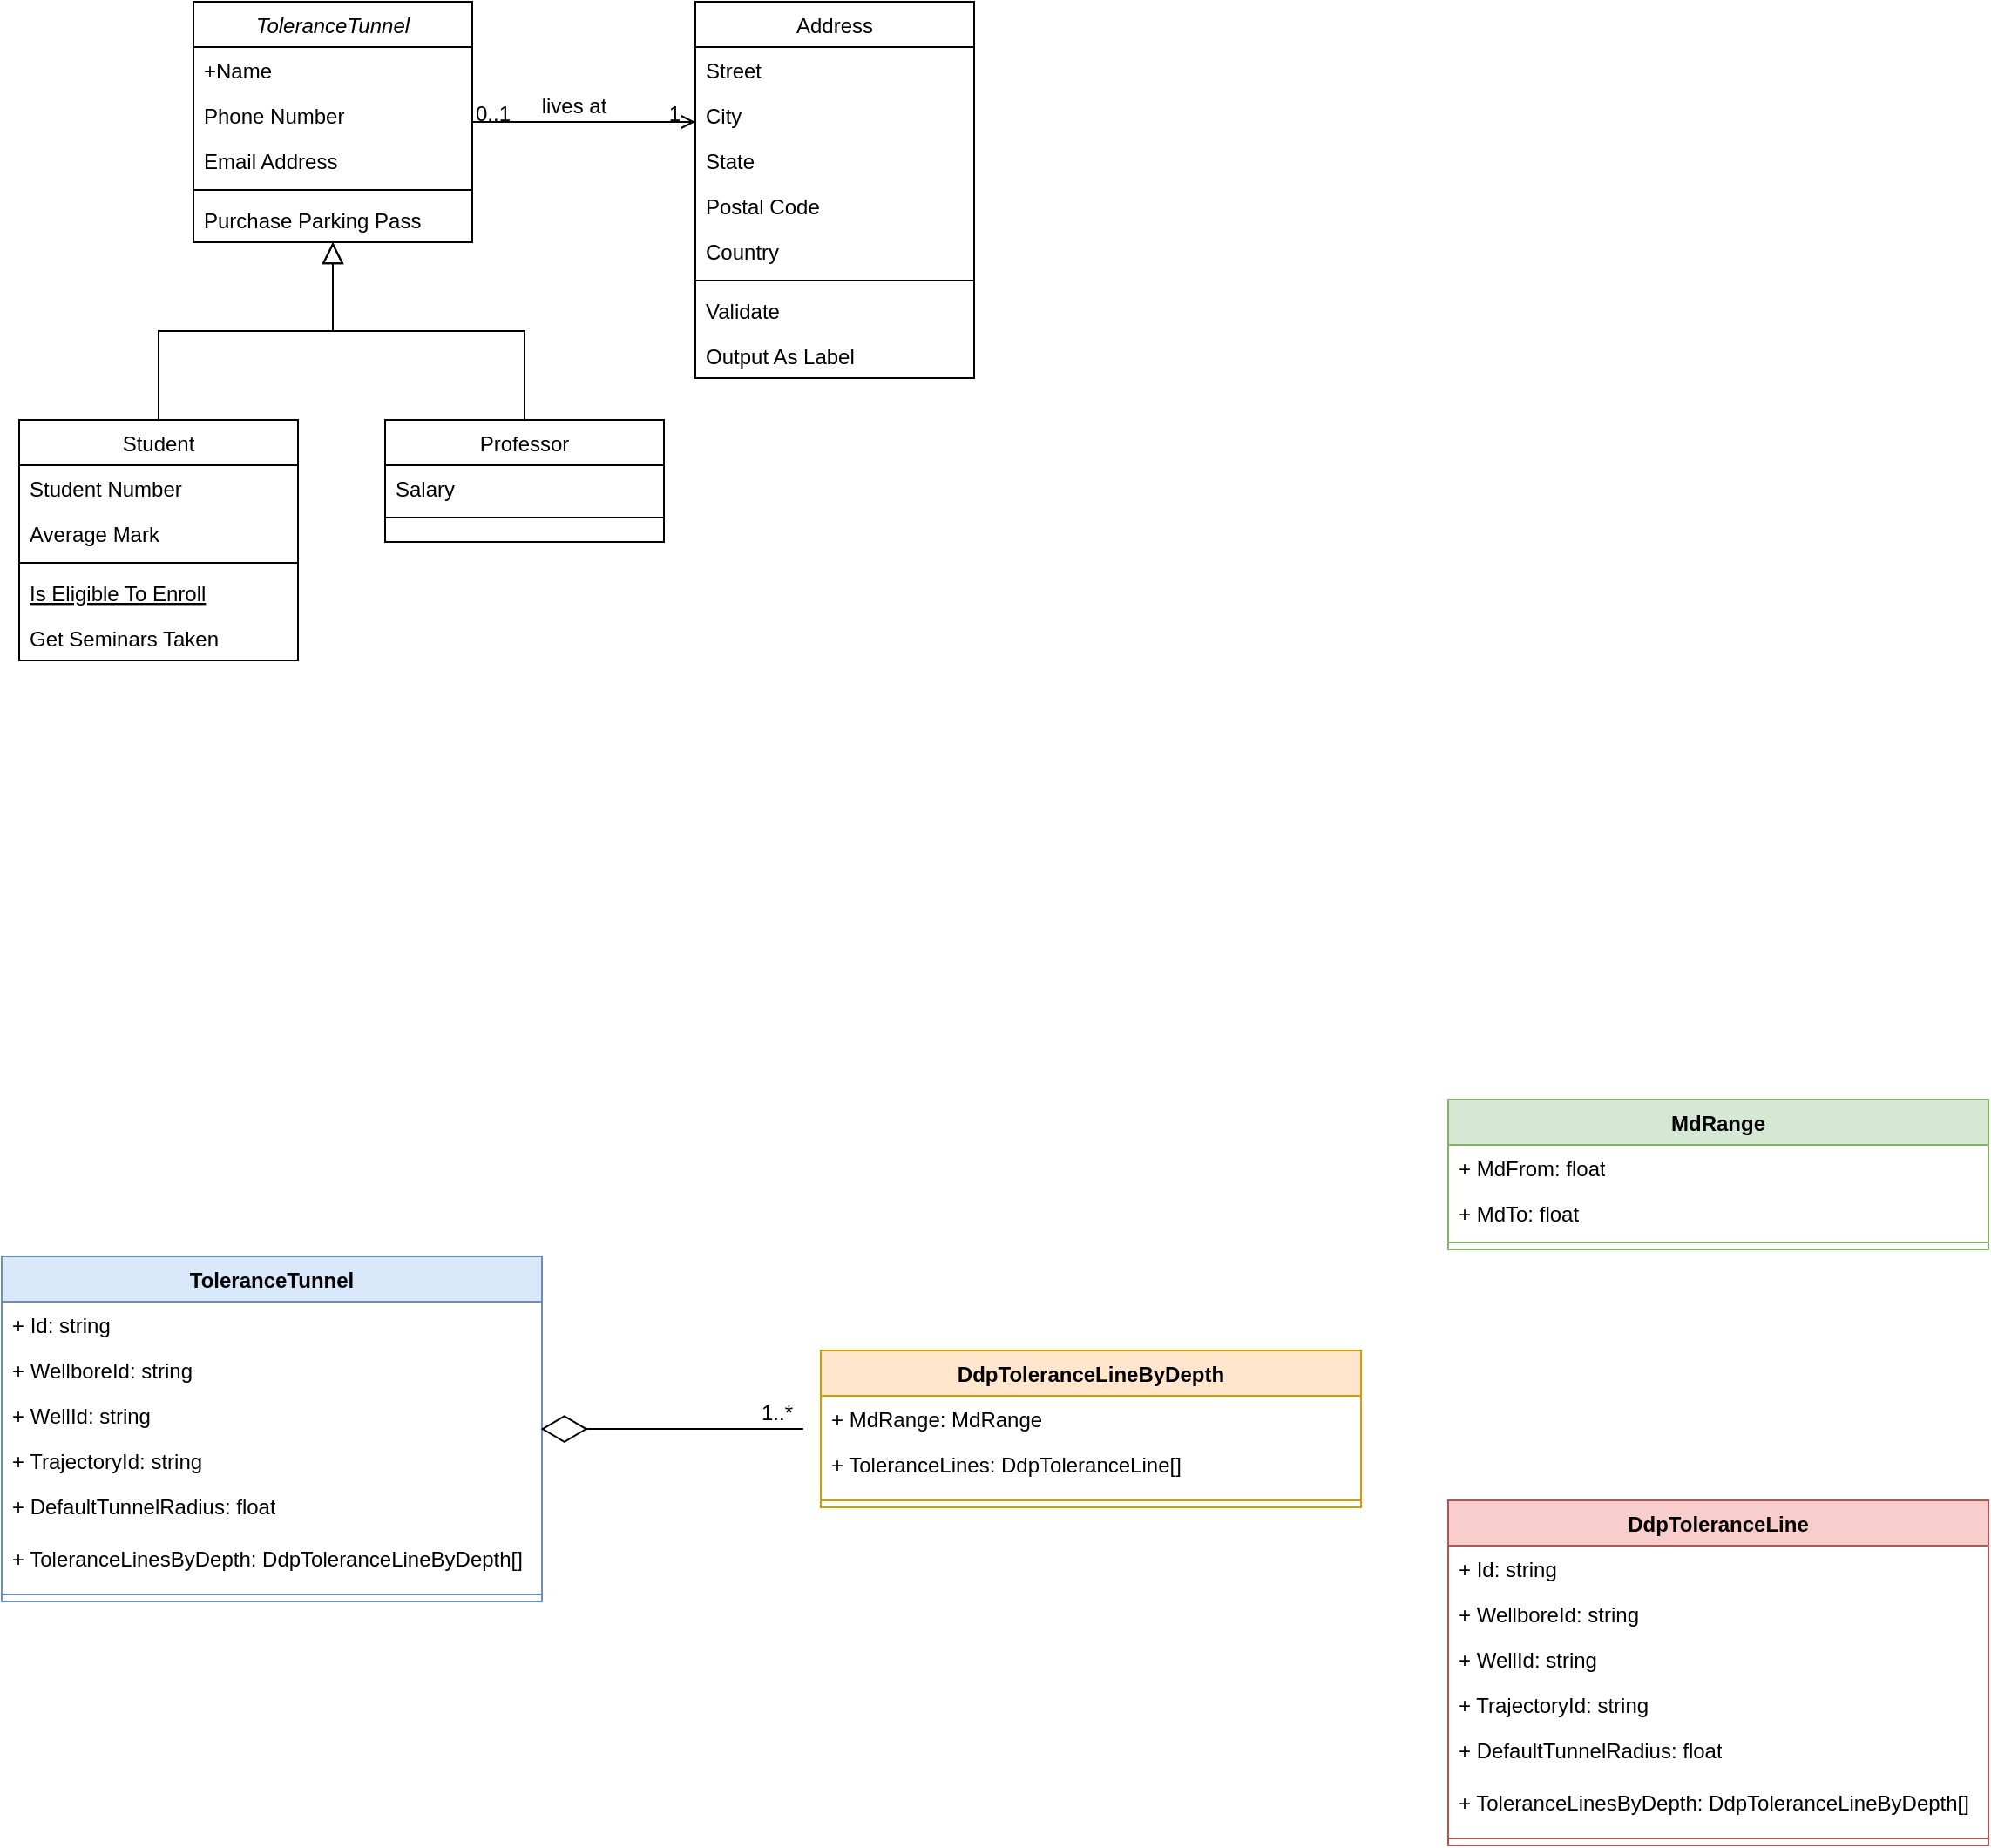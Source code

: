 <mxfile version="24.7.0" type="github">
  <diagram name="Page-1" id="SDHUjwgeJsBEM07UFrrE">
    <mxGraphModel dx="934" dy="539" grid="1" gridSize="10" guides="1" tooltips="1" connect="1" arrows="1" fold="1" page="1" pageScale="1" pageWidth="850" pageHeight="1100" math="0" shadow="0">
      <root>
        <mxCell id="0" />
        <mxCell id="1" parent="0" />
        <mxCell id="ETATzE8KKVZN9ZIXHdRA-3" value="ToleranceTunnel" style="swimlane;fontStyle=2;align=center;verticalAlign=top;childLayout=stackLayout;horizontal=1;startSize=26;horizontalStack=0;resizeParent=1;resizeLast=0;collapsible=1;marginBottom=0;rounded=0;shadow=0;strokeWidth=1;" vertex="1" parent="1">
          <mxGeometry x="120" y="20" width="160" height="138" as="geometry">
            <mxRectangle x="120" y="20" width="160" height="26" as="alternateBounds" />
          </mxGeometry>
        </mxCell>
        <mxCell id="ETATzE8KKVZN9ZIXHdRA-4" value="+Name" style="text;align=left;verticalAlign=top;spacingLeft=4;spacingRight=4;overflow=hidden;rotatable=0;points=[[0,0.5],[1,0.5]];portConstraint=eastwest;" vertex="1" parent="ETATzE8KKVZN9ZIXHdRA-3">
          <mxGeometry y="26" width="160" height="26" as="geometry" />
        </mxCell>
        <mxCell id="ETATzE8KKVZN9ZIXHdRA-5" value="Phone Number" style="text;align=left;verticalAlign=top;spacingLeft=4;spacingRight=4;overflow=hidden;rotatable=0;points=[[0,0.5],[1,0.5]];portConstraint=eastwest;rounded=0;shadow=0;html=0;" vertex="1" parent="ETATzE8KKVZN9ZIXHdRA-3">
          <mxGeometry y="52" width="160" height="26" as="geometry" />
        </mxCell>
        <mxCell id="ETATzE8KKVZN9ZIXHdRA-6" value="Email Address" style="text;align=left;verticalAlign=top;spacingLeft=4;spacingRight=4;overflow=hidden;rotatable=0;points=[[0,0.5],[1,0.5]];portConstraint=eastwest;rounded=0;shadow=0;html=0;" vertex="1" parent="ETATzE8KKVZN9ZIXHdRA-3">
          <mxGeometry y="78" width="160" height="26" as="geometry" />
        </mxCell>
        <mxCell id="ETATzE8KKVZN9ZIXHdRA-7" value="" style="line;html=1;strokeWidth=1;align=left;verticalAlign=middle;spacingTop=-1;spacingLeft=3;spacingRight=3;rotatable=0;labelPosition=right;points=[];portConstraint=eastwest;" vertex="1" parent="ETATzE8KKVZN9ZIXHdRA-3">
          <mxGeometry y="104" width="160" height="8" as="geometry" />
        </mxCell>
        <mxCell id="ETATzE8KKVZN9ZIXHdRA-8" value="Purchase Parking Pass" style="text;align=left;verticalAlign=top;spacingLeft=4;spacingRight=4;overflow=hidden;rotatable=0;points=[[0,0.5],[1,0.5]];portConstraint=eastwest;" vertex="1" parent="ETATzE8KKVZN9ZIXHdRA-3">
          <mxGeometry y="112" width="160" height="26" as="geometry" />
        </mxCell>
        <mxCell id="ETATzE8KKVZN9ZIXHdRA-9" value="Student" style="swimlane;fontStyle=0;align=center;verticalAlign=top;childLayout=stackLayout;horizontal=1;startSize=26;horizontalStack=0;resizeParent=1;resizeLast=0;collapsible=1;marginBottom=0;rounded=0;shadow=0;strokeWidth=1;" vertex="1" parent="1">
          <mxGeometry x="20" y="260" width="160" height="138" as="geometry">
            <mxRectangle x="130" y="380" width="160" height="26" as="alternateBounds" />
          </mxGeometry>
        </mxCell>
        <mxCell id="ETATzE8KKVZN9ZIXHdRA-10" value="Student Number" style="text;align=left;verticalAlign=top;spacingLeft=4;spacingRight=4;overflow=hidden;rotatable=0;points=[[0,0.5],[1,0.5]];portConstraint=eastwest;" vertex="1" parent="ETATzE8KKVZN9ZIXHdRA-9">
          <mxGeometry y="26" width="160" height="26" as="geometry" />
        </mxCell>
        <mxCell id="ETATzE8KKVZN9ZIXHdRA-11" value="Average Mark" style="text;align=left;verticalAlign=top;spacingLeft=4;spacingRight=4;overflow=hidden;rotatable=0;points=[[0,0.5],[1,0.5]];portConstraint=eastwest;rounded=0;shadow=0;html=0;" vertex="1" parent="ETATzE8KKVZN9ZIXHdRA-9">
          <mxGeometry y="52" width="160" height="26" as="geometry" />
        </mxCell>
        <mxCell id="ETATzE8KKVZN9ZIXHdRA-12" value="" style="line;html=1;strokeWidth=1;align=left;verticalAlign=middle;spacingTop=-1;spacingLeft=3;spacingRight=3;rotatable=0;labelPosition=right;points=[];portConstraint=eastwest;" vertex="1" parent="ETATzE8KKVZN9ZIXHdRA-9">
          <mxGeometry y="78" width="160" height="8" as="geometry" />
        </mxCell>
        <mxCell id="ETATzE8KKVZN9ZIXHdRA-13" value="Is Eligible To Enroll" style="text;align=left;verticalAlign=top;spacingLeft=4;spacingRight=4;overflow=hidden;rotatable=0;points=[[0,0.5],[1,0.5]];portConstraint=eastwest;fontStyle=4" vertex="1" parent="ETATzE8KKVZN9ZIXHdRA-9">
          <mxGeometry y="86" width="160" height="26" as="geometry" />
        </mxCell>
        <mxCell id="ETATzE8KKVZN9ZIXHdRA-14" value="Get Seminars Taken" style="text;align=left;verticalAlign=top;spacingLeft=4;spacingRight=4;overflow=hidden;rotatable=0;points=[[0,0.5],[1,0.5]];portConstraint=eastwest;" vertex="1" parent="ETATzE8KKVZN9ZIXHdRA-9">
          <mxGeometry y="112" width="160" height="26" as="geometry" />
        </mxCell>
        <mxCell id="ETATzE8KKVZN9ZIXHdRA-15" value="" style="endArrow=block;endSize=10;endFill=0;shadow=0;strokeWidth=1;rounded=0;curved=0;edgeStyle=elbowEdgeStyle;elbow=vertical;" edge="1" parent="1" source="ETATzE8KKVZN9ZIXHdRA-9" target="ETATzE8KKVZN9ZIXHdRA-3">
          <mxGeometry width="160" relative="1" as="geometry">
            <mxPoint x="100" y="103" as="sourcePoint" />
            <mxPoint x="100" y="103" as="targetPoint" />
          </mxGeometry>
        </mxCell>
        <mxCell id="ETATzE8KKVZN9ZIXHdRA-16" value="Professor" style="swimlane;fontStyle=0;align=center;verticalAlign=top;childLayout=stackLayout;horizontal=1;startSize=26;horizontalStack=0;resizeParent=1;resizeLast=0;collapsible=1;marginBottom=0;rounded=0;shadow=0;strokeWidth=1;" vertex="1" parent="1">
          <mxGeometry x="230" y="260" width="160" height="70" as="geometry">
            <mxRectangle x="340" y="380" width="170" height="26" as="alternateBounds" />
          </mxGeometry>
        </mxCell>
        <mxCell id="ETATzE8KKVZN9ZIXHdRA-17" value="Salary" style="text;align=left;verticalAlign=top;spacingLeft=4;spacingRight=4;overflow=hidden;rotatable=0;points=[[0,0.5],[1,0.5]];portConstraint=eastwest;" vertex="1" parent="ETATzE8KKVZN9ZIXHdRA-16">
          <mxGeometry y="26" width="160" height="26" as="geometry" />
        </mxCell>
        <mxCell id="ETATzE8KKVZN9ZIXHdRA-18" value="" style="line;html=1;strokeWidth=1;align=left;verticalAlign=middle;spacingTop=-1;spacingLeft=3;spacingRight=3;rotatable=0;labelPosition=right;points=[];portConstraint=eastwest;" vertex="1" parent="ETATzE8KKVZN9ZIXHdRA-16">
          <mxGeometry y="52" width="160" height="8" as="geometry" />
        </mxCell>
        <mxCell id="ETATzE8KKVZN9ZIXHdRA-19" value="" style="endArrow=block;endSize=10;endFill=0;shadow=0;strokeWidth=1;rounded=0;curved=0;edgeStyle=elbowEdgeStyle;elbow=vertical;" edge="1" parent="1" source="ETATzE8KKVZN9ZIXHdRA-16" target="ETATzE8KKVZN9ZIXHdRA-3">
          <mxGeometry width="160" relative="1" as="geometry">
            <mxPoint x="110" y="273" as="sourcePoint" />
            <mxPoint x="210" y="171" as="targetPoint" />
          </mxGeometry>
        </mxCell>
        <mxCell id="ETATzE8KKVZN9ZIXHdRA-20" value="Address" style="swimlane;fontStyle=0;align=center;verticalAlign=top;childLayout=stackLayout;horizontal=1;startSize=26;horizontalStack=0;resizeParent=1;resizeLast=0;collapsible=1;marginBottom=0;rounded=0;shadow=0;strokeWidth=1;" vertex="1" parent="1">
          <mxGeometry x="408" y="20" width="160" height="216" as="geometry">
            <mxRectangle x="550" y="140" width="160" height="26" as="alternateBounds" />
          </mxGeometry>
        </mxCell>
        <mxCell id="ETATzE8KKVZN9ZIXHdRA-21" value="Street" style="text;align=left;verticalAlign=top;spacingLeft=4;spacingRight=4;overflow=hidden;rotatable=0;points=[[0,0.5],[1,0.5]];portConstraint=eastwest;" vertex="1" parent="ETATzE8KKVZN9ZIXHdRA-20">
          <mxGeometry y="26" width="160" height="26" as="geometry" />
        </mxCell>
        <mxCell id="ETATzE8KKVZN9ZIXHdRA-22" value="City" style="text;align=left;verticalAlign=top;spacingLeft=4;spacingRight=4;overflow=hidden;rotatable=0;points=[[0,0.5],[1,0.5]];portConstraint=eastwest;rounded=0;shadow=0;html=0;" vertex="1" parent="ETATzE8KKVZN9ZIXHdRA-20">
          <mxGeometry y="52" width="160" height="26" as="geometry" />
        </mxCell>
        <mxCell id="ETATzE8KKVZN9ZIXHdRA-23" value="State" style="text;align=left;verticalAlign=top;spacingLeft=4;spacingRight=4;overflow=hidden;rotatable=0;points=[[0,0.5],[1,0.5]];portConstraint=eastwest;rounded=0;shadow=0;html=0;" vertex="1" parent="ETATzE8KKVZN9ZIXHdRA-20">
          <mxGeometry y="78" width="160" height="26" as="geometry" />
        </mxCell>
        <mxCell id="ETATzE8KKVZN9ZIXHdRA-24" value="Postal Code" style="text;align=left;verticalAlign=top;spacingLeft=4;spacingRight=4;overflow=hidden;rotatable=0;points=[[0,0.5],[1,0.5]];portConstraint=eastwest;rounded=0;shadow=0;html=0;" vertex="1" parent="ETATzE8KKVZN9ZIXHdRA-20">
          <mxGeometry y="104" width="160" height="26" as="geometry" />
        </mxCell>
        <mxCell id="ETATzE8KKVZN9ZIXHdRA-25" value="Country" style="text;align=left;verticalAlign=top;spacingLeft=4;spacingRight=4;overflow=hidden;rotatable=0;points=[[0,0.5],[1,0.5]];portConstraint=eastwest;rounded=0;shadow=0;html=0;" vertex="1" parent="ETATzE8KKVZN9ZIXHdRA-20">
          <mxGeometry y="130" width="160" height="26" as="geometry" />
        </mxCell>
        <mxCell id="ETATzE8KKVZN9ZIXHdRA-26" value="" style="line;html=1;strokeWidth=1;align=left;verticalAlign=middle;spacingTop=-1;spacingLeft=3;spacingRight=3;rotatable=0;labelPosition=right;points=[];portConstraint=eastwest;" vertex="1" parent="ETATzE8KKVZN9ZIXHdRA-20">
          <mxGeometry y="156" width="160" height="8" as="geometry" />
        </mxCell>
        <mxCell id="ETATzE8KKVZN9ZIXHdRA-27" value="Validate" style="text;align=left;verticalAlign=top;spacingLeft=4;spacingRight=4;overflow=hidden;rotatable=0;points=[[0,0.5],[1,0.5]];portConstraint=eastwest;" vertex="1" parent="ETATzE8KKVZN9ZIXHdRA-20">
          <mxGeometry y="164" width="160" height="26" as="geometry" />
        </mxCell>
        <mxCell id="ETATzE8KKVZN9ZIXHdRA-28" value="Output As Label" style="text;align=left;verticalAlign=top;spacingLeft=4;spacingRight=4;overflow=hidden;rotatable=0;points=[[0,0.5],[1,0.5]];portConstraint=eastwest;" vertex="1" parent="ETATzE8KKVZN9ZIXHdRA-20">
          <mxGeometry y="190" width="160" height="26" as="geometry" />
        </mxCell>
        <mxCell id="ETATzE8KKVZN9ZIXHdRA-29" value="" style="endArrow=open;shadow=0;strokeWidth=1;rounded=0;curved=0;endFill=1;edgeStyle=elbowEdgeStyle;elbow=vertical;" edge="1" parent="1" source="ETATzE8KKVZN9ZIXHdRA-3" target="ETATzE8KKVZN9ZIXHdRA-20">
          <mxGeometry x="0.5" y="41" relative="1" as="geometry">
            <mxPoint x="280" y="92" as="sourcePoint" />
            <mxPoint x="440" y="92" as="targetPoint" />
            <mxPoint x="-40" y="32" as="offset" />
          </mxGeometry>
        </mxCell>
        <mxCell id="ETATzE8KKVZN9ZIXHdRA-30" value="0..1" style="resizable=0;align=left;verticalAlign=bottom;labelBackgroundColor=none;fontSize=12;" connectable="0" vertex="1" parent="ETATzE8KKVZN9ZIXHdRA-29">
          <mxGeometry x="-1" relative="1" as="geometry">
            <mxPoint y="4" as="offset" />
          </mxGeometry>
        </mxCell>
        <mxCell id="ETATzE8KKVZN9ZIXHdRA-31" value="1" style="resizable=0;align=right;verticalAlign=bottom;labelBackgroundColor=none;fontSize=12;" connectable="0" vertex="1" parent="ETATzE8KKVZN9ZIXHdRA-29">
          <mxGeometry x="1" relative="1" as="geometry">
            <mxPoint x="-7" y="4" as="offset" />
          </mxGeometry>
        </mxCell>
        <mxCell id="ETATzE8KKVZN9ZIXHdRA-32" value="lives at" style="text;html=1;resizable=0;points=[];;align=center;verticalAlign=middle;labelBackgroundColor=none;rounded=0;shadow=0;strokeWidth=1;fontSize=12;" vertex="1" connectable="0" parent="ETATzE8KKVZN9ZIXHdRA-29">
          <mxGeometry x="0.5" y="49" relative="1" as="geometry">
            <mxPoint x="-38" y="40" as="offset" />
          </mxGeometry>
        </mxCell>
        <mxCell id="ETATzE8KKVZN9ZIXHdRA-46" value="ToleranceTunnel" style="swimlane;fontStyle=1;align=center;verticalAlign=top;childLayout=stackLayout;horizontal=1;startSize=26;horizontalStack=0;resizeParent=1;resizeParentMax=0;resizeLast=0;collapsible=1;marginBottom=0;whiteSpace=wrap;html=1;fillColor=#dae8fc;strokeColor=#6c8ebf;" vertex="1" parent="1">
          <mxGeometry x="10" y="740" width="310" height="198" as="geometry" />
        </mxCell>
        <mxCell id="ETATzE8KKVZN9ZIXHdRA-50" value="+ Id: string" style="text;strokeColor=none;fillColor=none;align=left;verticalAlign=top;spacingLeft=4;spacingRight=4;overflow=hidden;rotatable=0;points=[[0,0.5],[1,0.5]];portConstraint=eastwest;whiteSpace=wrap;html=1;" vertex="1" parent="ETATzE8KKVZN9ZIXHdRA-46">
          <mxGeometry y="26" width="310" height="26" as="geometry" />
        </mxCell>
        <mxCell id="ETATzE8KKVZN9ZIXHdRA-52" value="+ WellboreId: string" style="text;strokeColor=none;fillColor=none;align=left;verticalAlign=top;spacingLeft=4;spacingRight=4;overflow=hidden;rotatable=0;points=[[0,0.5],[1,0.5]];portConstraint=eastwest;whiteSpace=wrap;html=1;" vertex="1" parent="ETATzE8KKVZN9ZIXHdRA-46">
          <mxGeometry y="52" width="310" height="26" as="geometry" />
        </mxCell>
        <mxCell id="ETATzE8KKVZN9ZIXHdRA-51" value="+ WellId: string" style="text;strokeColor=none;fillColor=none;align=left;verticalAlign=top;spacingLeft=4;spacingRight=4;overflow=hidden;rotatable=0;points=[[0,0.5],[1,0.5]];portConstraint=eastwest;whiteSpace=wrap;html=1;" vertex="1" parent="ETATzE8KKVZN9ZIXHdRA-46">
          <mxGeometry y="78" width="310" height="26" as="geometry" />
        </mxCell>
        <mxCell id="ETATzE8KKVZN9ZIXHdRA-53" value="+ TrajectoryId: string" style="text;strokeColor=none;fillColor=none;align=left;verticalAlign=top;spacingLeft=4;spacingRight=4;overflow=hidden;rotatable=0;points=[[0,0.5],[1,0.5]];portConstraint=eastwest;whiteSpace=wrap;html=1;" vertex="1" parent="ETATzE8KKVZN9ZIXHdRA-46">
          <mxGeometry y="104" width="310" height="26" as="geometry" />
        </mxCell>
        <mxCell id="ETATzE8KKVZN9ZIXHdRA-54" value="+ DefaultTunnelRadius: float" style="text;strokeColor=none;fillColor=none;align=left;verticalAlign=top;spacingLeft=4;spacingRight=4;overflow=hidden;rotatable=0;points=[[0,0.5],[1,0.5]];portConstraint=eastwest;whiteSpace=wrap;html=1;" vertex="1" parent="ETATzE8KKVZN9ZIXHdRA-46">
          <mxGeometry y="130" width="310" height="30" as="geometry" />
        </mxCell>
        <mxCell id="ETATzE8KKVZN9ZIXHdRA-55" value="+ ToleranceLinesByDepth: DdpToleranceLineByDepth[]" style="text;strokeColor=none;fillColor=none;align=left;verticalAlign=top;spacingLeft=4;spacingRight=4;overflow=hidden;rotatable=0;points=[[0,0.5],[1,0.5]];portConstraint=eastwest;whiteSpace=wrap;html=1;" vertex="1" parent="ETATzE8KKVZN9ZIXHdRA-46">
          <mxGeometry y="160" width="310" height="30" as="geometry" />
        </mxCell>
        <mxCell id="ETATzE8KKVZN9ZIXHdRA-48" value="" style="line;strokeWidth=1;fillColor=none;align=left;verticalAlign=middle;spacingTop=-1;spacingLeft=3;spacingRight=3;rotatable=0;labelPosition=right;points=[];portConstraint=eastwest;strokeColor=inherit;" vertex="1" parent="ETATzE8KKVZN9ZIXHdRA-46">
          <mxGeometry y="190" width="310" height="8" as="geometry" />
        </mxCell>
        <mxCell id="ETATzE8KKVZN9ZIXHdRA-57" value="&lt;span style=&quot;text-align: left;&quot;&gt;DdpToleranceLineByDepth&lt;/span&gt;" style="swimlane;fontStyle=1;align=center;verticalAlign=top;childLayout=stackLayout;horizontal=1;startSize=26;horizontalStack=0;resizeParent=1;resizeParentMax=0;resizeLast=0;collapsible=1;marginBottom=0;whiteSpace=wrap;html=1;fillColor=#ffe6cc;strokeColor=#d79b00;" vertex="1" parent="1">
          <mxGeometry x="480" y="794" width="310" height="90" as="geometry" />
        </mxCell>
        <mxCell id="ETATzE8KKVZN9ZIXHdRA-58" value="+ MdRange: MdRange" style="text;strokeColor=none;fillColor=none;align=left;verticalAlign=top;spacingLeft=4;spacingRight=4;overflow=hidden;rotatable=0;points=[[0,0.5],[1,0.5]];portConstraint=eastwest;whiteSpace=wrap;html=1;" vertex="1" parent="ETATzE8KKVZN9ZIXHdRA-57">
          <mxGeometry y="26" width="310" height="26" as="geometry" />
        </mxCell>
        <mxCell id="ETATzE8KKVZN9ZIXHdRA-62" value="+ ToleranceLines: DdpToleranceLine[]" style="text;strokeColor=none;fillColor=none;align=left;verticalAlign=top;spacingLeft=4;spacingRight=4;overflow=hidden;rotatable=0;points=[[0,0.5],[1,0.5]];portConstraint=eastwest;whiteSpace=wrap;html=1;" vertex="1" parent="ETATzE8KKVZN9ZIXHdRA-57">
          <mxGeometry y="52" width="310" height="30" as="geometry" />
        </mxCell>
        <mxCell id="ETATzE8KKVZN9ZIXHdRA-64" value="" style="line;strokeWidth=1;fillColor=none;align=left;verticalAlign=middle;spacingTop=-1;spacingLeft=3;spacingRight=3;rotatable=0;labelPosition=right;points=[];portConstraint=eastwest;strokeColor=inherit;" vertex="1" parent="ETATzE8KKVZN9ZIXHdRA-57">
          <mxGeometry y="82" width="310" height="8" as="geometry" />
        </mxCell>
        <mxCell id="ETATzE8KKVZN9ZIXHdRA-71" value="&lt;span style=&quot;text-align: left;&quot;&gt;MdRange&lt;/span&gt;" style="swimlane;fontStyle=1;align=center;verticalAlign=top;childLayout=stackLayout;horizontal=1;startSize=26;horizontalStack=0;resizeParent=1;resizeParentMax=0;resizeLast=0;collapsible=1;marginBottom=0;whiteSpace=wrap;html=1;fillColor=#d5e8d4;strokeColor=#82b366;" vertex="1" parent="1">
          <mxGeometry x="840" y="650" width="310" height="86" as="geometry" />
        </mxCell>
        <mxCell id="ETATzE8KKVZN9ZIXHdRA-72" value="+ MdFrom: float" style="text;strokeColor=none;fillColor=none;align=left;verticalAlign=top;spacingLeft=4;spacingRight=4;overflow=hidden;rotatable=0;points=[[0,0.5],[1,0.5]];portConstraint=eastwest;whiteSpace=wrap;html=1;" vertex="1" parent="ETATzE8KKVZN9ZIXHdRA-71">
          <mxGeometry y="26" width="310" height="26" as="geometry" />
        </mxCell>
        <mxCell id="ETATzE8KKVZN9ZIXHdRA-73" value="+ MdTo: float" style="text;strokeColor=none;fillColor=none;align=left;verticalAlign=top;spacingLeft=4;spacingRight=4;overflow=hidden;rotatable=0;points=[[0,0.5],[1,0.5]];portConstraint=eastwest;whiteSpace=wrap;html=1;" vertex="1" parent="ETATzE8KKVZN9ZIXHdRA-71">
          <mxGeometry y="52" width="310" height="26" as="geometry" />
        </mxCell>
        <mxCell id="ETATzE8KKVZN9ZIXHdRA-78" value="" style="line;strokeWidth=1;fillColor=none;align=left;verticalAlign=middle;spacingTop=-1;spacingLeft=3;spacingRight=3;rotatable=0;labelPosition=right;points=[];portConstraint=eastwest;strokeColor=inherit;" vertex="1" parent="ETATzE8KKVZN9ZIXHdRA-71">
          <mxGeometry y="78" width="310" height="8" as="geometry" />
        </mxCell>
        <mxCell id="ETATzE8KKVZN9ZIXHdRA-79" value="&lt;span style=&quot;text-align: left;&quot;&gt;DdpToleranceLine&lt;/span&gt;" style="swimlane;fontStyle=1;align=center;verticalAlign=top;childLayout=stackLayout;horizontal=1;startSize=26;horizontalStack=0;resizeParent=1;resizeParentMax=0;resizeLast=0;collapsible=1;marginBottom=0;whiteSpace=wrap;html=1;fillColor=#f8cecc;strokeColor=#b85450;" vertex="1" parent="1">
          <mxGeometry x="840" y="880" width="310" height="198" as="geometry" />
        </mxCell>
        <mxCell id="ETATzE8KKVZN9ZIXHdRA-80" value="+ Id: string" style="text;strokeColor=none;fillColor=none;align=left;verticalAlign=top;spacingLeft=4;spacingRight=4;overflow=hidden;rotatable=0;points=[[0,0.5],[1,0.5]];portConstraint=eastwest;whiteSpace=wrap;html=1;" vertex="1" parent="ETATzE8KKVZN9ZIXHdRA-79">
          <mxGeometry y="26" width="310" height="26" as="geometry" />
        </mxCell>
        <mxCell id="ETATzE8KKVZN9ZIXHdRA-81" value="+ WellboreId: string" style="text;strokeColor=none;fillColor=none;align=left;verticalAlign=top;spacingLeft=4;spacingRight=4;overflow=hidden;rotatable=0;points=[[0,0.5],[1,0.5]];portConstraint=eastwest;whiteSpace=wrap;html=1;" vertex="1" parent="ETATzE8KKVZN9ZIXHdRA-79">
          <mxGeometry y="52" width="310" height="26" as="geometry" />
        </mxCell>
        <mxCell id="ETATzE8KKVZN9ZIXHdRA-82" value="+ WellId: string" style="text;strokeColor=none;fillColor=none;align=left;verticalAlign=top;spacingLeft=4;spacingRight=4;overflow=hidden;rotatable=0;points=[[0,0.5],[1,0.5]];portConstraint=eastwest;whiteSpace=wrap;html=1;" vertex="1" parent="ETATzE8KKVZN9ZIXHdRA-79">
          <mxGeometry y="78" width="310" height="26" as="geometry" />
        </mxCell>
        <mxCell id="ETATzE8KKVZN9ZIXHdRA-83" value="+ TrajectoryId: string" style="text;strokeColor=none;fillColor=none;align=left;verticalAlign=top;spacingLeft=4;spacingRight=4;overflow=hidden;rotatable=0;points=[[0,0.5],[1,0.5]];portConstraint=eastwest;whiteSpace=wrap;html=1;" vertex="1" parent="ETATzE8KKVZN9ZIXHdRA-79">
          <mxGeometry y="104" width="310" height="26" as="geometry" />
        </mxCell>
        <mxCell id="ETATzE8KKVZN9ZIXHdRA-84" value="+ DefaultTunnelRadius: float" style="text;strokeColor=none;fillColor=none;align=left;verticalAlign=top;spacingLeft=4;spacingRight=4;overflow=hidden;rotatable=0;points=[[0,0.5],[1,0.5]];portConstraint=eastwest;whiteSpace=wrap;html=1;" vertex="1" parent="ETATzE8KKVZN9ZIXHdRA-79">
          <mxGeometry y="130" width="310" height="30" as="geometry" />
        </mxCell>
        <mxCell id="ETATzE8KKVZN9ZIXHdRA-85" value="+ ToleranceLinesByDepth: DdpToleranceLineByDepth[]" style="text;strokeColor=none;fillColor=none;align=left;verticalAlign=top;spacingLeft=4;spacingRight=4;overflow=hidden;rotatable=0;points=[[0,0.5],[1,0.5]];portConstraint=eastwest;whiteSpace=wrap;html=1;" vertex="1" parent="ETATzE8KKVZN9ZIXHdRA-79">
          <mxGeometry y="160" width="310" height="30" as="geometry" />
        </mxCell>
        <mxCell id="ETATzE8KKVZN9ZIXHdRA-86" value="" style="line;strokeWidth=1;fillColor=none;align=left;verticalAlign=middle;spacingTop=-1;spacingLeft=3;spacingRight=3;rotatable=0;labelPosition=right;points=[];portConstraint=eastwest;strokeColor=inherit;" vertex="1" parent="ETATzE8KKVZN9ZIXHdRA-79">
          <mxGeometry y="190" width="310" height="8" as="geometry" />
        </mxCell>
        <mxCell id="ETATzE8KKVZN9ZIXHdRA-90" value="" style="group" vertex="1" connectable="0" parent="1">
          <mxGeometry x="425" y="815" width="60" height="30" as="geometry" />
        </mxCell>
        <mxCell id="ETATzE8KKVZN9ZIXHdRA-69" value="" style="endArrow=diamondThin;endFill=0;endSize=24;html=1;rounded=0;entryX=0.998;entryY=-0.191;entryDx=0;entryDy=0;entryPerimeter=0;" edge="1" parent="ETATzE8KKVZN9ZIXHdRA-90" target="ETATzE8KKVZN9ZIXHdRA-53">
          <mxGeometry width="160" relative="1" as="geometry">
            <mxPoint x="45" y="24" as="sourcePoint" />
            <mxPoint x="55" y="55" as="targetPoint" />
          </mxGeometry>
        </mxCell>
        <mxCell id="ETATzE8KKVZN9ZIXHdRA-70" value="1..*" style="text;html=1;align=center;verticalAlign=middle;whiteSpace=wrap;rounded=0;" vertex="1" parent="ETATzE8KKVZN9ZIXHdRA-90">
          <mxGeometry width="60" height="30" as="geometry" />
        </mxCell>
      </root>
    </mxGraphModel>
  </diagram>
</mxfile>
